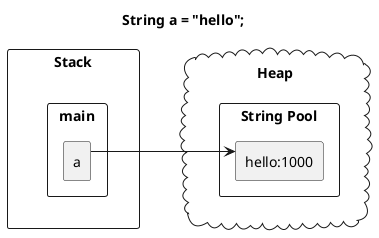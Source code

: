 @startuml
skinparam linetype ortho

title String a = "hello";

rectangle "Stack" {
	rectangle "main" {
		rectangle "a"
	}
}

cloud "Heap" {
	rectangle "String Pool" {
		rectangle "hello:1000" as hello1000
	}
}

Stack -[hidden]r-Heap
a -r-> hello1000

@enduml